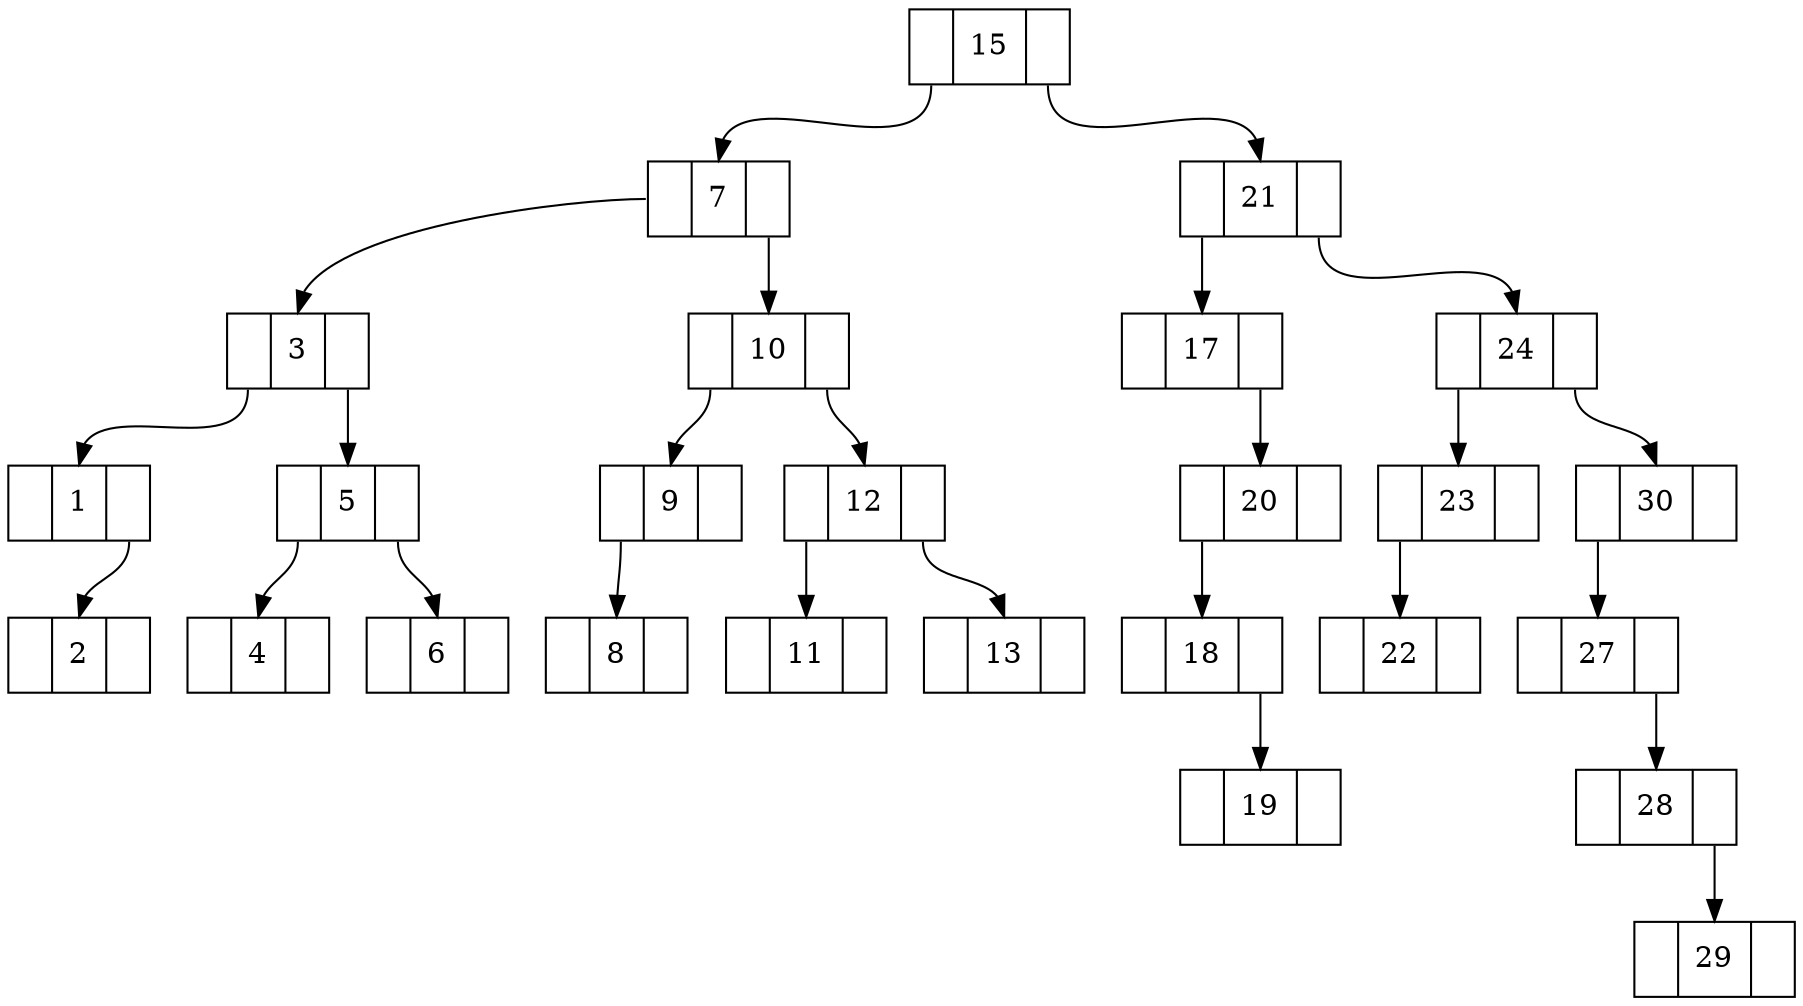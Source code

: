 digraph BST {
node [shape=record]
15[label="<L> |<D> 15|<R> "]
7[label="<L> |<D> 7|<R> "]
3[label="<L> |<D> 3|<R> "]
1[label="<L> |<D> 1|<R> "]
2[label="<L> |<D> 2|<R> "]
1:R -> 2:D
3:L -> 1:D
5[label="<L> |<D> 5|<R> "]
4[label="<L> |<D> 4|<R> "]
5:L -> 4:D
6[label="<L> |<D> 6|<R> "]
5:R -> 6:D
3:R -> 5:D
7:L -> 3:D
10[label="<L> |<D> 10|<R> "]
9[label="<L> |<D> 9|<R> "]
8[label="<L> |<D> 8|<R> "]
9:L -> 8:D
10:L -> 9:D
12[label="<L> |<D> 12|<R> "]
11[label="<L> |<D> 11|<R> "]
12:L -> 11:D
13[label="<L> |<D> 13|<R> "]
12:R -> 13:D
10:R -> 12:D
7:R -> 10:D
15:L -> 7:D
21[label="<L> |<D> 21|<R> "]
17[label="<L> |<D> 17|<R> "]
20[label="<L> |<D> 20|<R> "]
18[label="<L> |<D> 18|<R> "]
19[label="<L> |<D> 19|<R> "]
18:R -> 19:D
20:L -> 18:D
17:R -> 20:D
21:L -> 17:D
24[label="<L> |<D> 24|<R> "]
23[label="<L> |<D> 23|<R> "]
22[label="<L> |<D> 22|<R> "]
23:L -> 22:D
24:L -> 23:D
30[label="<L> |<D> 30|<R> "]
27[label="<L> |<D> 27|<R> "]
28[label="<L> |<D> 28|<R> "]
29[label="<L> |<D> 29|<R> "]
28:R -> 29:D
27:R -> 28:D
30:L -> 27:D
24:R -> 30:D
21:R -> 24:D
15:R -> 21:D
}
